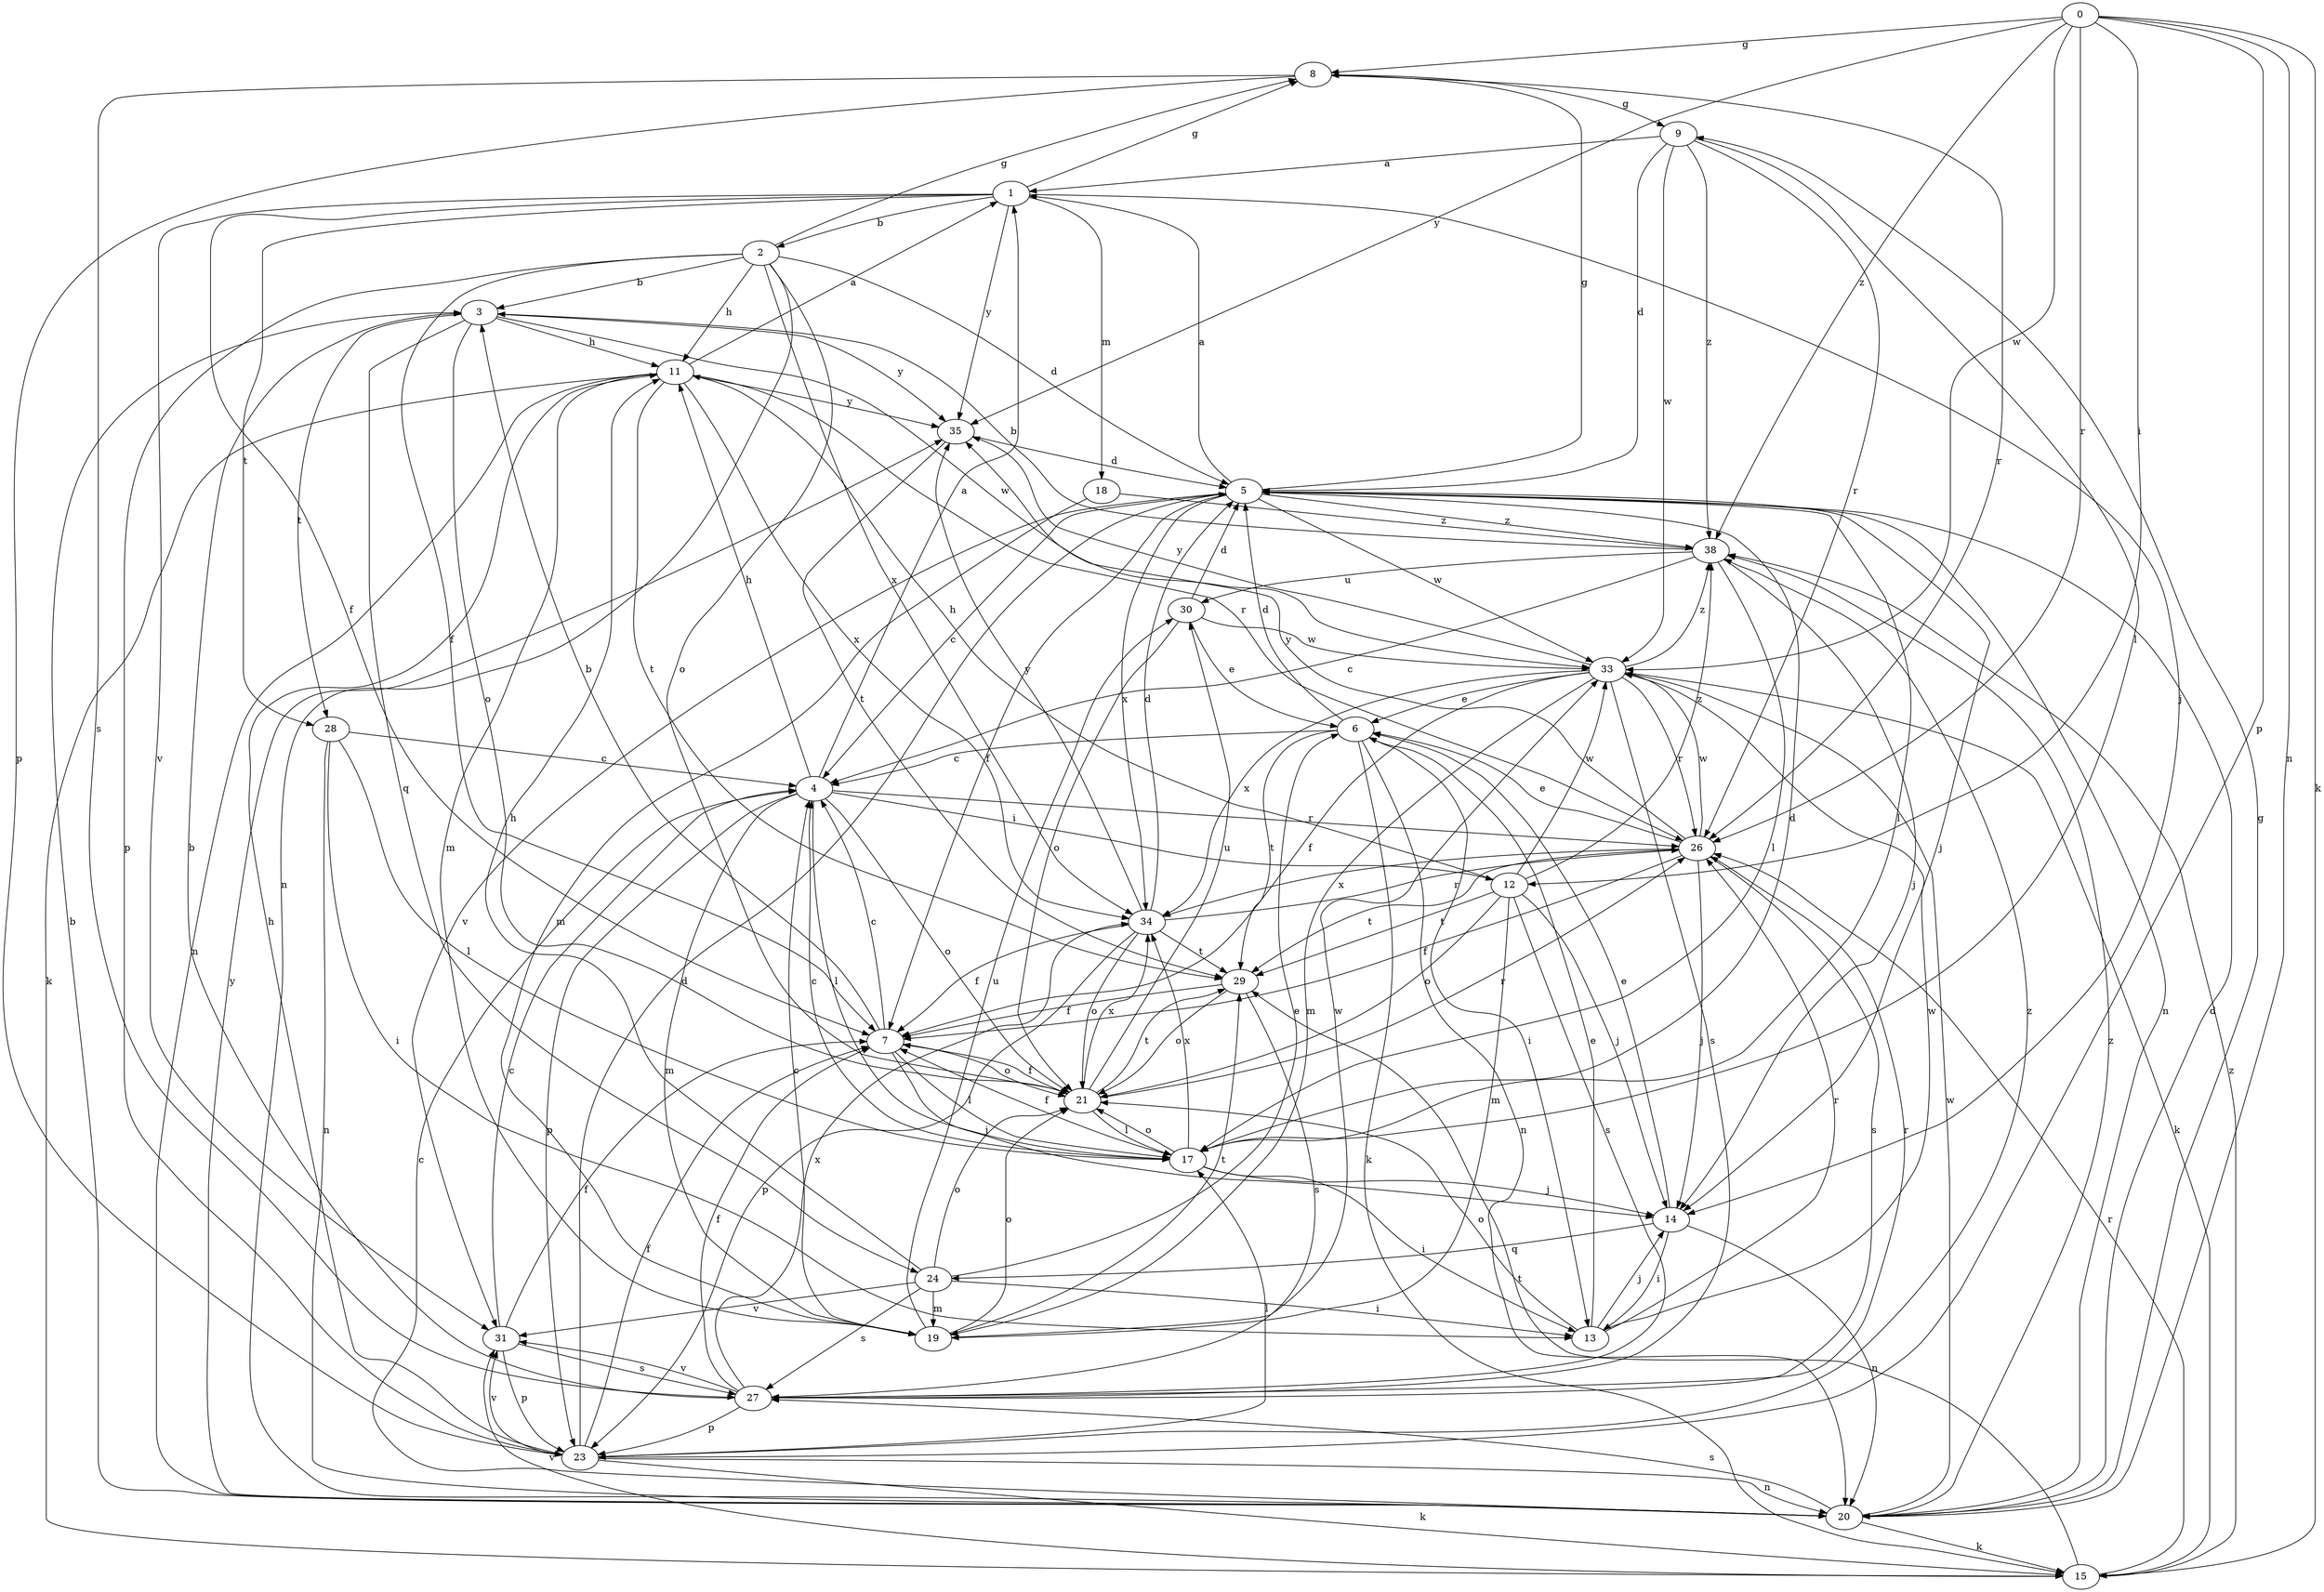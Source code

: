 strict digraph  {
0;
1;
2;
3;
4;
5;
6;
7;
8;
9;
11;
12;
13;
14;
15;
17;
18;
19;
20;
21;
23;
24;
26;
27;
28;
29;
30;
31;
33;
34;
35;
38;
0 -> 8  [label=g];
0 -> 12  [label=i];
0 -> 15  [label=k];
0 -> 20  [label=n];
0 -> 23  [label=p];
0 -> 26  [label=r];
0 -> 33  [label=w];
0 -> 35  [label=y];
0 -> 38  [label=z];
1 -> 2  [label=b];
1 -> 7  [label=f];
1 -> 8  [label=g];
1 -> 14  [label=j];
1 -> 18  [label=m];
1 -> 28  [label=t];
1 -> 31  [label=v];
1 -> 35  [label=y];
2 -> 3  [label=b];
2 -> 5  [label=d];
2 -> 7  [label=f];
2 -> 8  [label=g];
2 -> 11  [label=h];
2 -> 20  [label=n];
2 -> 21  [label=o];
2 -> 23  [label=p];
2 -> 34  [label=x];
3 -> 11  [label=h];
3 -> 21  [label=o];
3 -> 24  [label=q];
3 -> 28  [label=t];
3 -> 33  [label=w];
3 -> 35  [label=y];
4 -> 1  [label=a];
4 -> 11  [label=h];
4 -> 12  [label=i];
4 -> 17  [label=l];
4 -> 19  [label=m];
4 -> 21  [label=o];
4 -> 23  [label=p];
4 -> 26  [label=r];
5 -> 1  [label=a];
5 -> 4  [label=c];
5 -> 7  [label=f];
5 -> 8  [label=g];
5 -> 14  [label=j];
5 -> 17  [label=l];
5 -> 20  [label=n];
5 -> 31  [label=v];
5 -> 33  [label=w];
5 -> 34  [label=x];
5 -> 38  [label=z];
6 -> 4  [label=c];
6 -> 5  [label=d];
6 -> 13  [label=i];
6 -> 15  [label=k];
6 -> 20  [label=n];
6 -> 29  [label=t];
7 -> 3  [label=b];
7 -> 4  [label=c];
7 -> 14  [label=j];
7 -> 17  [label=l];
7 -> 21  [label=o];
8 -> 9  [label=g];
8 -> 23  [label=p];
8 -> 26  [label=r];
8 -> 27  [label=s];
9 -> 1  [label=a];
9 -> 5  [label=d];
9 -> 17  [label=l];
9 -> 26  [label=r];
9 -> 33  [label=w];
9 -> 38  [label=z];
11 -> 1  [label=a];
11 -> 15  [label=k];
11 -> 19  [label=m];
11 -> 20  [label=n];
11 -> 26  [label=r];
11 -> 29  [label=t];
11 -> 34  [label=x];
11 -> 35  [label=y];
12 -> 11  [label=h];
12 -> 14  [label=j];
12 -> 19  [label=m];
12 -> 21  [label=o];
12 -> 27  [label=s];
12 -> 29  [label=t];
12 -> 33  [label=w];
12 -> 38  [label=z];
13 -> 6  [label=e];
13 -> 14  [label=j];
13 -> 21  [label=o];
13 -> 26  [label=r];
13 -> 33  [label=w];
14 -> 6  [label=e];
14 -> 13  [label=i];
14 -> 20  [label=n];
14 -> 24  [label=q];
15 -> 26  [label=r];
15 -> 29  [label=t];
15 -> 31  [label=v];
15 -> 38  [label=z];
17 -> 4  [label=c];
17 -> 5  [label=d];
17 -> 7  [label=f];
17 -> 13  [label=i];
17 -> 14  [label=j];
17 -> 21  [label=o];
17 -> 34  [label=x];
18 -> 19  [label=m];
18 -> 38  [label=z];
19 -> 4  [label=c];
19 -> 21  [label=o];
19 -> 29  [label=t];
19 -> 30  [label=u];
19 -> 33  [label=w];
20 -> 3  [label=b];
20 -> 4  [label=c];
20 -> 5  [label=d];
20 -> 9  [label=g];
20 -> 15  [label=k];
20 -> 27  [label=s];
20 -> 33  [label=w];
20 -> 35  [label=y];
20 -> 38  [label=z];
21 -> 7  [label=f];
21 -> 17  [label=l];
21 -> 26  [label=r];
21 -> 29  [label=t];
21 -> 30  [label=u];
21 -> 34  [label=x];
23 -> 5  [label=d];
23 -> 7  [label=f];
23 -> 11  [label=h];
23 -> 15  [label=k];
23 -> 17  [label=l];
23 -> 20  [label=n];
23 -> 31  [label=v];
23 -> 38  [label=z];
24 -> 6  [label=e];
24 -> 11  [label=h];
24 -> 13  [label=i];
24 -> 19  [label=m];
24 -> 21  [label=o];
24 -> 27  [label=s];
24 -> 31  [label=v];
26 -> 6  [label=e];
26 -> 7  [label=f];
26 -> 14  [label=j];
26 -> 27  [label=s];
26 -> 29  [label=t];
26 -> 33  [label=w];
26 -> 34  [label=x];
26 -> 35  [label=y];
27 -> 3  [label=b];
27 -> 7  [label=f];
27 -> 23  [label=p];
27 -> 26  [label=r];
27 -> 31  [label=v];
27 -> 34  [label=x];
28 -> 4  [label=c];
28 -> 13  [label=i];
28 -> 17  [label=l];
28 -> 20  [label=n];
29 -> 7  [label=f];
29 -> 21  [label=o];
29 -> 27  [label=s];
30 -> 5  [label=d];
30 -> 6  [label=e];
30 -> 21  [label=o];
30 -> 33  [label=w];
31 -> 4  [label=c];
31 -> 7  [label=f];
31 -> 23  [label=p];
31 -> 27  [label=s];
33 -> 6  [label=e];
33 -> 7  [label=f];
33 -> 15  [label=k];
33 -> 19  [label=m];
33 -> 26  [label=r];
33 -> 27  [label=s];
33 -> 34  [label=x];
33 -> 35  [label=y];
33 -> 38  [label=z];
34 -> 5  [label=d];
34 -> 7  [label=f];
34 -> 21  [label=o];
34 -> 23  [label=p];
34 -> 26  [label=r];
34 -> 29  [label=t];
34 -> 35  [label=y];
35 -> 5  [label=d];
35 -> 29  [label=t];
38 -> 3  [label=b];
38 -> 4  [label=c];
38 -> 14  [label=j];
38 -> 17  [label=l];
38 -> 30  [label=u];
}
